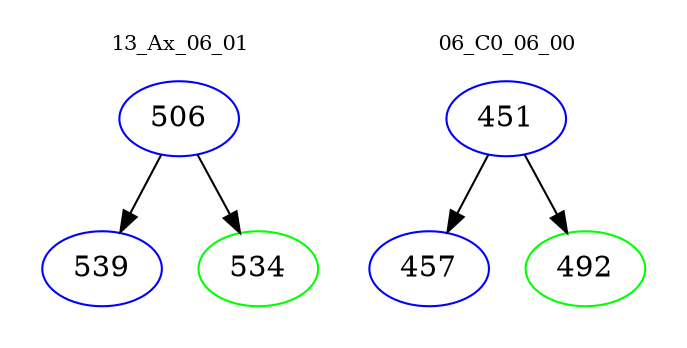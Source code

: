 digraph{
subgraph cluster_0 {
color = white
label = "13_Ax_06_01";
fontsize=10;
T0_506 [label="506", color="blue"]
T0_506 -> T0_539 [color="black"]
T0_539 [label="539", color="blue"]
T0_506 -> T0_534 [color="black"]
T0_534 [label="534", color="green"]
}
subgraph cluster_1 {
color = white
label = "06_C0_06_00";
fontsize=10;
T1_451 [label="451", color="blue"]
T1_451 -> T1_457 [color="black"]
T1_457 [label="457", color="blue"]
T1_451 -> T1_492 [color="black"]
T1_492 [label="492", color="green"]
}
}
